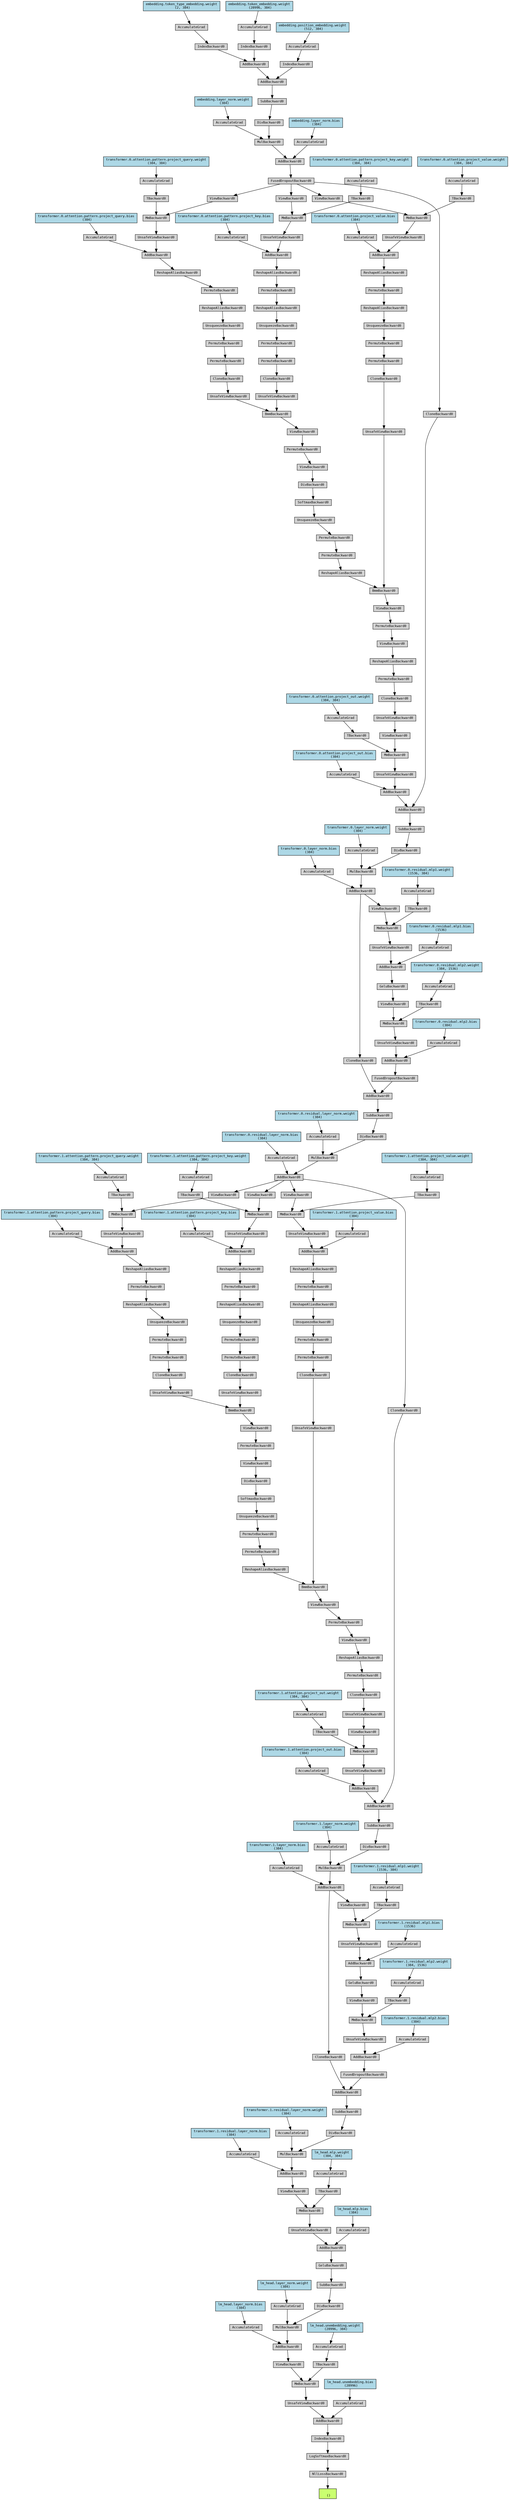 digraph {
	graph [size="87.14999999999999,87.14999999999999"]
	node [align=left fontname=monospace fontsize=10 height=0.2 ranksep=0.1 shape=box style=filled]
	140084251456592 [label="
 ()" fillcolor=darkolivegreen1]
	140083881476928 [label=NllLossBackward0]
	140083881476160 -> 140083881476928
	140083881476160 [label=LogSoftmaxBackward0]
	140084254236048 -> 140083881476160
	140084254236048 [label=IndexBackward0]
	140084254235760 -> 140084254236048
	140084254235760 [label=AddBackward0]
	140084254236384 -> 140084254235760
	140084254236384 [label=UnsafeViewBackward0]
	140084254235040 -> 140084254236384
	140084254235040 [label=MmBackward0]
	140085335693776 -> 140084254235040
	140085335693776 [label=ViewBackward0]
	140085348864112 -> 140085335693776
	140085348864112 [label=AddBackward0]
	140085335882240 -> 140085348864112
	140085335882240 [label=MulBackward0]
	140084257867232 -> 140085335882240
	140084257867232 [label=DivBackward0]
	140084253116832 -> 140084257867232
	140084253116832 [label=SubBackward0]
	140083881507280 -> 140084253116832
	140083881507280 [label=GeluBackward0]
	140083881507232 -> 140083881507280
	140083881507232 [label=AddBackward0]
	140083881505312 -> 140083881507232
	140083881505312 [label=UnsafeViewBackward0]
	140083881507520 -> 140083881505312
	140083881507520 [label=MmBackward0]
	140083881507616 -> 140083881507520
	140083881507616 [label=ViewBackward0]
	140083881507760 -> 140083881507616
	140083881507760 [label=AddBackward0]
	140083881507856 -> 140083881507760
	140083881507856 [label=MulBackward0]
	140083881508000 -> 140083881507856
	140083881508000 [label=DivBackward0]
	140083881508096 -> 140083881508000
	140083881508096 [label=SubBackward0]
	140083881508192 -> 140083881508096
	140083881508192 [label=AddBackward0]
	140083881508288 -> 140083881508192
	140083881508288 [label=FusedDropoutBackward0]
	140083881508384 -> 140083881508288
	140083881508384 [label=AddBackward0]
	140083881508480 -> 140083881508384
	140083881508480 [label=UnsafeViewBackward0]
	140083881508576 -> 140083881508480
	140083881508576 [label=MmBackward0]
	140083881508672 -> 140083881508576
	140083881508672 [label=ViewBackward0]
	140083881508816 -> 140083881508672
	140083881508816 [label=GeluBackward0]
	140083881507328 -> 140083881508816
	140083881507328 [label=AddBackward0]
	140083881508720 -> 140083881507328
	140083881508720 [label=UnsafeViewBackward0]
	140086967709904 -> 140083881508720
	140086967709904 [label=MmBackward0]
	140086967710000 -> 140086967709904
	140086967710000 [label=ViewBackward0]
	140086967710144 -> 140086967710000
	140086967710144 [label=AddBackward0]
	140086967710240 -> 140086967710144
	140086967710240 [label=MulBackward0]
	140086967710336 -> 140086967710240
	140086967710336 [label=DivBackward0]
	140086967710432 -> 140086967710336
	140086967710432 [label=SubBackward0]
	140086967710528 -> 140086967710432
	140086967710528 [label=AddBackward0]
	140086967710624 -> 140086967710528
	140086967710624 [label=AddBackward0]
	140086967710768 -> 140086967710624
	140086967710768 [label=UnsafeViewBackward0]
	140086967710864 -> 140086967710768
	140086967710864 [label=MmBackward0]
	140086967710960 -> 140086967710864
	140086967710960 [label=ViewBackward0]
	140086967711104 -> 140086967710960
	140086967711104 [label=UnsafeViewBackward0]
	140086967711200 -> 140086967711104
	140086967711200 [label=CloneBackward0]
	140086967711296 -> 140086967711200
	140086967711296 [label=PermuteBackward0]
	140086967711392 -> 140086967711296
	140086967711392 [label=ReshapeAliasBackward0]
	140086967711488 -> 140086967711392
	140086967711488 [label=ViewBackward0]
	140086967711584 -> 140086967711488
	140086967711584 [label=PermuteBackward0]
	140086967711680 -> 140086967711584
	140086967711680 [label=ViewBackward0]
	140086967711776 -> 140086967711680
	140086967711776 [label=BmmBackward0]
	140086967711872 -> 140086967711776
	140086967711872 [label=ReshapeAliasBackward0]
	140086967712016 -> 140086967711872
	140086967712016 [label=PermuteBackward0]
	140086967712112 -> 140086967712016
	140086967712112 [label=PermuteBackward0]
	140086967712208 -> 140086967712112
	140086967712208 [label=UnsqueezeBackward0]
	140086967712304 -> 140086967712208
	140086967712304 [label=SoftmaxBackward0]
	140086967712400 -> 140086967712304
	140086967712400 [label=DivBackward0]
	140086967712496 -> 140086967712400
	140086967712496 [label=ViewBackward0]
	140086967712592 -> 140086967712496
	140086967712592 [label=PermuteBackward0]
	140086967712688 -> 140086967712592
	140086967712688 [label=ViewBackward0]
	140086967712784 -> 140086967712688
	140086967712784 [label=BmmBackward0]
	140086967712880 -> 140086967712784
	140086967712880 [label=UnsafeViewBackward0]
	140086967713024 -> 140086967712880
	140086967713024 [label=CloneBackward0]
	140086967713120 -> 140086967713024
	140086967713120 [label=PermuteBackward0]
	140086967713216 -> 140086967713120
	140086967713216 [label=PermuteBackward0]
	140086967713312 -> 140086967713216
	140086967713312 [label=UnsqueezeBackward0]
	140086967713408 -> 140086967713312
	140086967713408 [label=ReshapeAliasBackward0]
	140086967713504 -> 140086967713408
	140086967713504 [label=PermuteBackward0]
	140086967713600 -> 140086967713504
	140086967713600 [label=ReshapeAliasBackward0]
	140086967713696 -> 140086967713600
	140086967713696 [label=AddBackward0]
	140086967713744 -> 140086967713696
	140086967713744 [label=UnsafeViewBackward0]
	140086967722144 -> 140086967713744
	140086967722144 [label=MmBackward0]
	140086967722240 -> 140086967722144
	140086967722240 [label=ViewBackward0]
	140086967722384 -> 140086967722240
	140086967722384 [label=AddBackward0]
	140086967722480 -> 140086967722384
	140086967722480 [label=MulBackward0]
	140086967722576 -> 140086967722480
	140086967722576 [label=DivBackward0]
	140086967722672 -> 140086967722576
	140086967722672 [label=SubBackward0]
	140086967722768 -> 140086967722672
	140086967722768 [label=AddBackward0]
	140086967722864 -> 140086967722768
	140086967722864 [label=FusedDropoutBackward0]
	140086967723008 -> 140086967722864
	140086967723008 [label=AddBackward0]
	140086967723104 -> 140086967723008
	140086967723104 [label=UnsafeViewBackward0]
	140086967723200 -> 140086967723104
	140086967723200 [label=MmBackward0]
	140086967723296 -> 140086967723200
	140086967723296 [label=ViewBackward0]
	140086967723440 -> 140086967723296
	140086967723440 [label=GeluBackward0]
	140086967723536 -> 140086967723440
	140086967723536 [label=AddBackward0]
	140086967723632 -> 140086967723536
	140086967723632 [label=UnsafeViewBackward0]
	140086967723728 -> 140086967723632
	140086967723728 [label=MmBackward0]
	140086967723824 -> 140086967723728
	140086967723824 [label=ViewBackward0]
	140086967723968 -> 140086967723824
	140086967723968 [label=AddBackward0]
	140086967724064 -> 140086967723968
	140086967724064 [label=MulBackward0]
	140086967724160 -> 140086967724064
	140086967724160 [label=DivBackward0]
	140086967724256 -> 140086967724160
	140086967724256 [label=SubBackward0]
	140086967724352 -> 140086967724256
	140086967724352 [label=AddBackward0]
	140086967724448 -> 140086967724352
	140086967724448 [label=AddBackward0]
	140086967724592 -> 140086967724448
	140086967724592 [label=UnsafeViewBackward0]
	140086967724688 -> 140086967724592
	140086967724688 [label=MmBackward0]
	140086967724784 -> 140086967724688
	140086967724784 [label=ViewBackward0]
	140086967724928 -> 140086967724784
	140086967724928 [label=UnsafeViewBackward0]
	140086967725024 -> 140086967724928
	140086967725024 [label=CloneBackward0]
	140086967725120 -> 140086967725024
	140086967725120 [label=PermuteBackward0]
	140086967725216 -> 140086967725120
	140086967725216 [label=ReshapeAliasBackward0]
	140086967725312 -> 140086967725216
	140086967725312 [label=ViewBackward0]
	140086967725408 -> 140086967725312
	140086967725408 [label=PermuteBackward0]
	140086967725504 -> 140086967725408
	140086967725504 [label=ViewBackward0]
	140086967725600 -> 140086967725504
	140086967725600 [label=BmmBackward0]
	140086967725696 -> 140086967725600
	140086967725696 [label=ReshapeAliasBackward0]
	140086967725840 -> 140086967725696
	140086967725840 [label=PermuteBackward0]
	140086967725936 -> 140086967725840
	140086967725936 [label=PermuteBackward0]
	140086967726032 -> 140086967725936
	140086967726032 [label=UnsqueezeBackward0]
	140086967725744 -> 140086967726032
	140086967725744 [label=SoftmaxBackward0]
	140086967734480 -> 140086967725744
	140086967734480 [label=DivBackward0]
	140086967734576 -> 140086967734480
	140086967734576 [label=ViewBackward0]
	140086967734672 -> 140086967734576
	140086967734672 [label=PermuteBackward0]
	140086967734768 -> 140086967734672
	140086967734768 [label=ViewBackward0]
	140086967734864 -> 140086967734768
	140086967734864 [label=BmmBackward0]
	140086967734960 -> 140086967734864
	140086967734960 [label=UnsafeViewBackward0]
	140086967735104 -> 140086967734960
	140086967735104 [label=CloneBackward0]
	140086967735200 -> 140086967735104
	140086967735200 [label=PermuteBackward0]
	140086967735296 -> 140086967735200
	140086967735296 [label=PermuteBackward0]
	140086967735392 -> 140086967735296
	140086967735392 [label=UnsqueezeBackward0]
	140086967735488 -> 140086967735392
	140086967735488 [label=ReshapeAliasBackward0]
	140086967735584 -> 140086967735488
	140086967735584 [label=PermuteBackward0]
	140086967735680 -> 140086967735584
	140086967735680 [label=ReshapeAliasBackward0]
	140086967735776 -> 140086967735680
	140086967735776 [label=AddBackward0]
	140086967735872 -> 140086967735776
	140086967735872 [label=UnsafeViewBackward0]
	140086967735968 -> 140086967735872
	140086967735968 [label=MmBackward0]
	140086967736064 -> 140086967735968
	140086967736064 [label=ViewBackward0]
	140086967736208 -> 140086967736064
	140086967736208 [label=FusedDropoutBackward0]
	140086967736304 -> 140086967736208
	140086967736304 [label=AddBackward0]
	140086967736400 -> 140086967736304
	140086967736400 [label=MulBackward0]
	140086967736496 -> 140086967736400
	140086967736496 [label=DivBackward0]
	140086967736592 -> 140086967736496
	140086967736592 [label=SubBackward0]
	140086967736688 -> 140086967736592
	140086967736688 [label=AddBackward0]
	140086967736784 -> 140086967736688
	140086967736784 [label=AddBackward0]
	140086967736928 -> 140086967736784
	140086967736928 [label=IndexBackward0]
	140083881506464 -> 140086967736928
	140085201050016 [label="embedding.token_embedding.weight
 (28996, 384)" fillcolor=lightblue]
	140085201050016 -> 140083881506464
	140083881506464 [label=AccumulateGrad]
	140086967736880 -> 140086967736784
	140086967736880 [label=IndexBackward0]
	140083881506704 -> 140086967736880
	140085201050096 [label="embedding.token_type_embedding.weight
 (2, 384)" fillcolor=lightblue]
	140085201050096 -> 140083881506704
	140083881506704 [label=AccumulateGrad]
	140086967736736 -> 140086967736688
	140086967736736 [label=IndexBackward0]
	140083881506800 -> 140086967736736
	140085201049776 [label="embedding.position_embedding.weight
 (512, 384)" fillcolor=lightblue]
	140085201049776 -> 140083881506800
	140083881506800 [label=AccumulateGrad]
	140083881505792 -> 140086967736400
	140085201047856 [label="embedding.layer_norm.weight
 (384)" fillcolor=lightblue]
	140085201047856 -> 140083881505792
	140083881505792 [label=AccumulateGrad]
	140083881505552 -> 140086967736304
	140085201051376 [label="embedding.layer_norm.bias
 (384)" fillcolor=lightblue]
	140085201051376 -> 140083881505552
	140083881505552 [label=AccumulateGrad]
	140086967736016 -> 140086967735968
	140086967736016 [label=TBackward0]
	140083881505696 -> 140086967736016
	140085201048736 [label="transformer.0.attention.pattern.project_key.weight
 (384, 384)" fillcolor=lightblue]
	140085201048736 -> 140083881505696
	140083881505696 [label=AccumulateGrad]
	140083881504832 -> 140086967735776
	140085201051296 [label="transformer.0.attention.pattern.project_key.bias
 (384)" fillcolor=lightblue]
	140085201051296 -> 140083881504832
	140083881504832 [label=AccumulateGrad]
	140086967734912 -> 140086967734864
	140086967734912 [label=UnsafeViewBackward0]
	140086967735248 -> 140086967734912
	140086967735248 [label=CloneBackward0]
	140086967735440 -> 140086967735248
	140086967735440 [label=PermuteBackward0]
	140086967735632 -> 140086967735440
	140086967735632 [label=PermuteBackward0]
	140086967735824 -> 140086967735632
	140086967735824 [label=UnsqueezeBackward0]
	140086967735008 -> 140086967735824
	140086967735008 [label=ReshapeAliasBackward0]
	140086967736640 -> 140086967735008
	140086967736640 [label=PermuteBackward0]
	140086967736256 -> 140086967736640
	140086967736256 [label=ReshapeAliasBackward0]
	140086967736448 -> 140086967736256
	140086967736448 [label=AddBackward0]
	140086967737024 -> 140086967736448
	140086967737024 [label=UnsafeViewBackward0]
	140086967736832 -> 140086967737024
	140086967736832 [label=MmBackward0]
	140086967737120 -> 140086967736832
	140086967737120 [label=ViewBackward0]
	140086967736208 -> 140086967737120
	140086967736976 -> 140086967736832
	140086967736976 [label=TBackward0]
	140083881506992 -> 140086967736976
	140085201049296 [label="transformer.0.attention.pattern.project_query.weight
 (384, 384)" fillcolor=lightblue]
	140085201049296 -> 140083881506992
	140083881506992 [label=AccumulateGrad]
	140083881506752 -> 140086967736448
	140085201050816 [label="transformer.0.attention.pattern.project_query.bias
 (384)" fillcolor=lightblue]
	140085201050816 -> 140083881506752
	140083881506752 [label=AccumulateGrad]
	140086967725648 -> 140086967725600
	140086967725648 [label=UnsafeViewBackward0]
	140086967725984 -> 140086967725648
	140086967725984 [label=CloneBackward0]
	140086967725792 -> 140086967725984
	140086967725792 [label=PermuteBackward0]
	140086967734624 -> 140086967725792
	140086967734624 [label=PermuteBackward0]
	140086967734816 -> 140086967734624
	140086967734816 [label=UnsqueezeBackward0]
	140086967735152 -> 140086967734816
	140086967735152 [label=ReshapeAliasBackward0]
	140086967735536 -> 140086967735152
	140086967735536 [label=PermuteBackward0]
	140086967736352 -> 140086967735536
	140086967736352 [label=ReshapeAliasBackward0]
	140086967736160 -> 140086967736352
	140086967736160 [label=AddBackward0]
	140086967736544 -> 140086967736160
	140086967736544 [label=UnsafeViewBackward0]
	140086967735056 -> 140086967736544
	140086967735056 [label=MmBackward0]
	140086967737312 -> 140086967735056
	140086967737312 [label=ViewBackward0]
	140086967736208 -> 140086967737312
	140086967737072 -> 140086967735056
	140086967737072 [label=TBackward0]
	140083881507088 -> 140086967737072
	140085201048416 [label="transformer.0.attention.project_value.weight
 (384, 384)" fillcolor=lightblue]
	140085201048416 -> 140083881507088
	140083881507088 [label=AccumulateGrad]
	140083881505744 -> 140086967736160
	140085194979264 [label="transformer.0.attention.project_value.bias
 (384)" fillcolor=lightblue]
	140085194979264 -> 140083881505744
	140083881505744 [label=AccumulateGrad]
	140086967724736 -> 140086967724688
	140086967724736 [label=TBackward0]
	140083881497120 -> 140086967724736
	140085194979984 [label="transformer.0.attention.project_out.weight
 (384, 384)" fillcolor=lightblue]
	140085194979984 -> 140083881497120
	140083881497120 [label=AccumulateGrad]
	140083881492336 -> 140086967724448
	140085194980064 [label="transformer.0.attention.project_out.bias
 (384)" fillcolor=lightblue]
	140085194980064 -> 140083881492336
	140083881492336 [label=AccumulateGrad]
	140086967724400 -> 140086967724352
	140086967724400 [label=CloneBackward0]
	140086967736208 -> 140086967724400
	140083881491856 -> 140086967724064
	140085194979424 [label="transformer.0.layer_norm.weight
 (384)" fillcolor=lightblue]
	140085194979424 -> 140083881491856
	140083881491856 [label=AccumulateGrad]
	140083881491520 -> 140086967723968
	140085194979584 [label="transformer.0.layer_norm.bias
 (384)" fillcolor=lightblue]
	140085194979584 -> 140083881491520
	140083881491520 [label=AccumulateGrad]
	140086967723776 -> 140086967723728
	140086967723776 [label=TBackward0]
	140083881492096 -> 140086967723776
	140085194979824 [label="transformer.0.residual.mlp1.weight
 (1536, 384)" fillcolor=lightblue]
	140085194979824 -> 140083881492096
	140083881492096 [label=AccumulateGrad]
	140083881491040 -> 140086967723536
	140085194979664 [label="transformer.0.residual.mlp1.bias
 (1536)" fillcolor=lightblue]
	140085194979664 -> 140083881491040
	140083881491040 [label=AccumulateGrad]
	140086967723248 -> 140086967723200
	140086967723248 [label=TBackward0]
	140083881491184 -> 140086967723248
	140085194979504 [label="transformer.0.residual.mlp2.weight
 (384, 1536)" fillcolor=lightblue]
	140085194979504 -> 140083881491184
	140083881491184 [label=AccumulateGrad]
	140083881490224 -> 140086967723008
	140085194979344 [label="transformer.0.residual.mlp2.bias
 (384)" fillcolor=lightblue]
	140085194979344 -> 140083881490224
	140083881490224 [label=AccumulateGrad]
	140086967722816 -> 140086967722768
	140086967722816 [label=CloneBackward0]
	140086967723968 -> 140086967722816
	140083881489792 -> 140086967722480
	140085194979744 [label="transformer.0.residual.layer_norm.weight
 (384)" fillcolor=lightblue]
	140085194979744 -> 140083881489792
	140083881489792 [label=AccumulateGrad]
	140083881489456 -> 140086967722384
	140085194979904 [label="transformer.0.residual.layer_norm.bias
 (384)" fillcolor=lightblue]
	140085194979904 -> 140083881489456
	140083881489456 [label=AccumulateGrad]
	140086967722192 -> 140086967722144
	140086967722192 [label=TBackward0]
	140083881490032 -> 140086967722192
	140085198427696 [label="transformer.1.attention.pattern.project_key.weight
 (384, 384)" fillcolor=lightblue]
	140085198427696 -> 140083881490032
	140083881490032 [label=AccumulateGrad]
	140083881488976 -> 140086967713696
	140085198428816 [label="transformer.1.attention.pattern.project_key.bias
 (384)" fillcolor=lightblue]
	140085198428816 -> 140083881488976
	140083881488976 [label=AccumulateGrad]
	140086967712832 -> 140086967712784
	140086967712832 [label=UnsafeViewBackward0]
	140086967713168 -> 140086967712832
	140086967713168 [label=CloneBackward0]
	140086967713360 -> 140086967713168
	140086967713360 [label=PermuteBackward0]
	140086967713552 -> 140086967713360
	140086967713552 [label=PermuteBackward0]
	140086967712928 -> 140086967713552
	140086967712928 [label=UnsqueezeBackward0]
	140086967712976 -> 140086967712928
	140086967712976 [label=ReshapeAliasBackward0]
	140086967722288 -> 140086967712976
	140086967722288 [label=PermuteBackward0]
	140086967722432 -> 140086967722288
	140086967722432 [label=ReshapeAliasBackward0]
	140086967722624 -> 140086967722432
	140086967722624 [label=AddBackward0]
	140086967723056 -> 140086967722624
	140086967723056 [label=UnsafeViewBackward0]
	140086967722912 -> 140086967723056
	140086967722912 [label=MmBackward0]
	140086967724304 -> 140086967722912
	140086967724304 [label=ViewBackward0]
	140086967722384 -> 140086967724304
	140086967723152 -> 140086967722912
	140086967723152 [label=TBackward0]
	140083881491280 -> 140086967723152
	140085198427936 [label="transformer.1.attention.pattern.project_query.weight
 (384, 384)" fillcolor=lightblue]
	140085198427936 -> 140083881491280
	140083881491280 [label=AccumulateGrad]
	140083881490464 -> 140086967722624
	140085198426576 [label="transformer.1.attention.pattern.project_query.bias
 (384)" fillcolor=lightblue]
	140085198426576 -> 140083881490464
	140083881490464 [label=AccumulateGrad]
	140086967711824 -> 140086967711776
	140086967711824 [label=UnsafeViewBackward0]
	140086967712160 -> 140086967711824
	140086967712160 [label=CloneBackward0]
	140086967712352 -> 140086967712160
	140086967712352 [label=PermuteBackward0]
	140086967712544 -> 140086967712352
	140086967712544 [label=PermuteBackward0]
	140086967712736 -> 140086967712544
	140086967712736 [label=UnsqueezeBackward0]
	140086967713072 -> 140086967712736
	140086967713072 [label=ReshapeAliasBackward0]
	140086967713456 -> 140086967713072
	140086967713456 [label=PermuteBackward0]
	140086967713648 -> 140086967713456
	140086967713648 [label=ReshapeAliasBackward0]
	140086967722336 -> 140086967713648
	140086967722336 [label=AddBackward0]
	140086967723584 -> 140086967722336
	140086967723584 [label=UnsafeViewBackward0]
	140086967722720 -> 140086967723584
	140086967722720 [label=MmBackward0]
	140086967723680 -> 140086967722720
	140086967723680 [label=ViewBackward0]
	140086967722384 -> 140086967723680
	140086967722960 -> 140086967722720
	140086967722960 [label=TBackward0]
	140083881491952 -> 140086967722960
	140085198426736 [label="transformer.1.attention.project_value.weight
 (384, 384)" fillcolor=lightblue]
	140085198426736 -> 140083881491952
	140083881491952 [label=AccumulateGrad]
	140083881489936 -> 140086967722336
	140085198427536 [label="transformer.1.attention.project_value.bias
 (384)" fillcolor=lightblue]
	140085198427536 -> 140083881489936
	140083881489936 [label=AccumulateGrad]
	140086967710912 -> 140086967710864
	140086967710912 [label=TBackward0]
	140083881477408 -> 140086967710912
	140085200645472 [label="transformer.1.attention.project_out.weight
 (384, 384)" fillcolor=lightblue]
	140085200645472 -> 140083881477408
	140083881477408 [label=AccumulateGrad]
	140083881476832 -> 140086967710624
	140085200645152 [label="transformer.1.attention.project_out.bias
 (384)" fillcolor=lightblue]
	140085200645152 -> 140083881476832
	140083881476832 [label=AccumulateGrad]
	140086967710576 -> 140086967710528
	140086967710576 [label=CloneBackward0]
	140086967722384 -> 140086967710576
	140083881476352 -> 140086967710240
	140085200644192 [label="transformer.1.layer_norm.weight
 (384)" fillcolor=lightblue]
	140085200644192 -> 140083881476352
	140083881476352 [label=AccumulateGrad]
	140083881476208 -> 140086967710144
	140085200644432 [label="transformer.1.layer_norm.bias
 (384)" fillcolor=lightblue]
	140085200644432 -> 140083881476208
	140083881476208 [label=AccumulateGrad]
	140086967709952 -> 140086967709904
	140086967709952 [label=TBackward0]
	140084254236576 -> 140086967709952
	140085200644992 [label="transformer.1.residual.mlp1.weight
 (1536, 384)" fillcolor=lightblue]
	140085200644992 -> 140084254236576
	140084254236576 [label=AccumulateGrad]
	140084254236240 -> 140083881507328
	140085200643152 [label="transformer.1.residual.mlp1.bias
 (1536)" fillcolor=lightblue]
	140085200643152 -> 140084254236240
	140084254236240 [label=AccumulateGrad]
	140083881508624 -> 140083881508576
	140083881508624 [label=TBackward0]
	140084254236000 -> 140083881508624
	140085200642352 [label="transformer.1.residual.mlp2.weight
 (384, 1536)" fillcolor=lightblue]
	140085200642352 -> 140084254236000
	140084254236000 [label=AccumulateGrad]
	140084254235664 -> 140083881508384
	140085200643712 [label="transformer.1.residual.mlp2.bias
 (384)" fillcolor=lightblue]
	140085200643712 -> 140084254235664
	140084254235664 [label=AccumulateGrad]
	140083881508240 -> 140083881508192
	140083881508240 [label=CloneBackward0]
	140086967710144 -> 140083881508240
	140084254235088 -> 140083881507856
	140085200642672 [label="transformer.1.residual.layer_norm.weight
 (384)" fillcolor=lightblue]
	140085200642672 -> 140084254235088
	140084254235088 [label=AccumulateGrad]
	140084254234944 -> 140083881507760
	140085200645952 [label="transformer.1.residual.layer_norm.bias
 (384)" fillcolor=lightblue]
	140085200645952 -> 140084254234944
	140084254234944 [label=AccumulateGrad]
	140083881507568 -> 140083881507520
	140083881507568 [label=TBackward0]
	140084254235328 -> 140083881507568
	140085200644512 [label="lm_head.mlp.weight
 (384, 384)" fillcolor=lightblue]
	140085200644512 -> 140084254235328
	140084254235328 [label=AccumulateGrad]
	140084254234464 -> 140083881507232
	140085200645632 [label="lm_head.mlp.bias
 (384)" fillcolor=lightblue]
	140085200645632 -> 140084254234464
	140084254234464 [label=AccumulateGrad]
	140084254234032 -> 140085335882240
	140085200644032 [label="lm_head.layer_norm.weight
 (384)" fillcolor=lightblue]
	140085200644032 -> 140084254234032
	140084254234032 [label=AccumulateGrad]
	140084254233888 -> 140085348864112
	140085200644912 [label="lm_head.layer_norm.bias
 (384)" fillcolor=lightblue]
	140085200644912 -> 140084254233888
	140084254233888 [label=AccumulateGrad]
	140084254235232 -> 140084254235040
	140084254235232 [label=TBackward0]
	140084254234272 -> 140084254235232
	140085200645312 [label="lm_head.unembedding.weight
 (28996, 384)" fillcolor=lightblue]
	140085200645312 -> 140084254234272
	140084254234272 [label=AccumulateGrad]
	140084254233408 -> 140084254235760
	140085200645232 [label="lm_head.unembedding.bias
 (28996)" fillcolor=lightblue]
	140085200645232 -> 140084254233408
	140084254233408 [label=AccumulateGrad]
	140083881476928 -> 140084251456592
}
